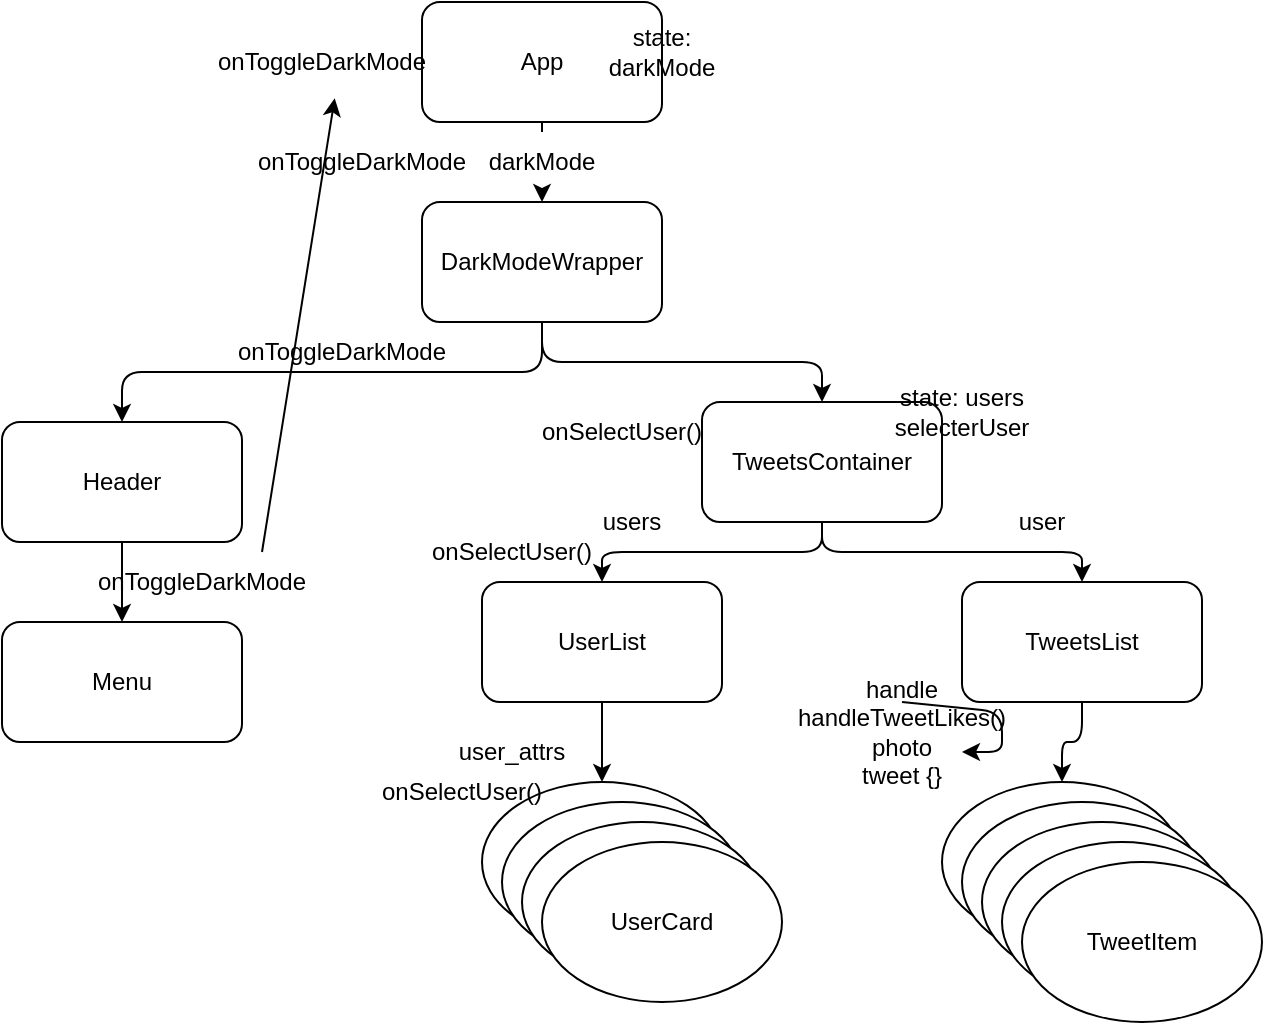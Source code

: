 <mxfile>
    <diagram id="ft0usUzbaGUcXeIrVQOW" name="Page-1">
        <mxGraphModel dx="657" dy="496" grid="1" gridSize="10" guides="1" tooltips="1" connect="1" arrows="1" fold="1" page="1" pageScale="1" pageWidth="850" pageHeight="1100" math="0" shadow="0">
            <root>
                <mxCell id="0"/>
                <mxCell id="1" parent="0"/>
                <mxCell id="19" style="edgeStyle=orthogonalEdgeStyle;html=1;exitX=0.5;exitY=1;exitDx=0;exitDy=0;entryX=0.5;entryY=0;entryDx=0;entryDy=0;startArrow=none;" edge="1" parent="1" source="28" target="3">
                    <mxGeometry relative="1" as="geometry"/>
                </mxCell>
                <mxCell id="2" value="App" style="rounded=1;whiteSpace=wrap;html=1;" vertex="1" parent="1">
                    <mxGeometry x="350" y="40" width="120" height="60" as="geometry"/>
                </mxCell>
                <mxCell id="20" style="edgeStyle=orthogonalEdgeStyle;html=1;exitX=0.5;exitY=1;exitDx=0;exitDy=0;entryX=0.5;entryY=0;entryDx=0;entryDy=0;" edge="1" parent="1" source="3" target="4">
                    <mxGeometry relative="1" as="geometry"/>
                </mxCell>
                <mxCell id="22" style="edgeStyle=orthogonalEdgeStyle;html=1;exitX=0.5;exitY=1;exitDx=0;exitDy=0;entryX=0.5;entryY=0;entryDx=0;entryDy=0;" edge="1" parent="1" source="3" target="6">
                    <mxGeometry relative="1" as="geometry"/>
                </mxCell>
                <mxCell id="3" value="DarkModeWrapper" style="rounded=1;whiteSpace=wrap;html=1;" vertex="1" parent="1">
                    <mxGeometry x="350" y="140" width="120" height="60" as="geometry"/>
                </mxCell>
                <mxCell id="21" style="edgeStyle=orthogonalEdgeStyle;html=1;exitX=0.5;exitY=1;exitDx=0;exitDy=0;entryX=0.5;entryY=0;entryDx=0;entryDy=0;" edge="1" parent="1" source="4" target="5">
                    <mxGeometry relative="1" as="geometry"/>
                </mxCell>
                <mxCell id="4" value="Header" style="rounded=1;whiteSpace=wrap;html=1;" vertex="1" parent="1">
                    <mxGeometry x="140" y="250" width="120" height="60" as="geometry"/>
                </mxCell>
                <mxCell id="5" value="Menu" style="rounded=1;whiteSpace=wrap;html=1;" vertex="1" parent="1">
                    <mxGeometry x="140" y="350" width="120" height="60" as="geometry"/>
                </mxCell>
                <mxCell id="23" style="edgeStyle=orthogonalEdgeStyle;html=1;exitX=0.5;exitY=1;exitDx=0;exitDy=0;entryX=0.5;entryY=0;entryDx=0;entryDy=0;" edge="1" parent="1" source="6" target="7">
                    <mxGeometry relative="1" as="geometry"/>
                </mxCell>
                <mxCell id="24" style="edgeStyle=orthogonalEdgeStyle;html=1;exitX=0.5;exitY=1;exitDx=0;exitDy=0;" edge="1" parent="1" source="6" target="8">
                    <mxGeometry relative="1" as="geometry"/>
                </mxCell>
                <mxCell id="6" value="TweetsContainer" style="rounded=1;whiteSpace=wrap;html=1;" vertex="1" parent="1">
                    <mxGeometry x="490" y="240" width="120" height="60" as="geometry"/>
                </mxCell>
                <mxCell id="25" style="edgeStyle=orthogonalEdgeStyle;html=1;exitX=0.5;exitY=1;exitDx=0;exitDy=0;entryX=0.5;entryY=0;entryDx=0;entryDy=0;" edge="1" parent="1" source="7" target="10">
                    <mxGeometry relative="1" as="geometry"/>
                </mxCell>
                <mxCell id="7" value="UserList" style="rounded=1;whiteSpace=wrap;html=1;" vertex="1" parent="1">
                    <mxGeometry x="380" y="330" width="120" height="60" as="geometry"/>
                </mxCell>
                <mxCell id="26" style="edgeStyle=orthogonalEdgeStyle;html=1;exitX=0.5;exitY=1;exitDx=0;exitDy=0;entryX=0.5;entryY=0;entryDx=0;entryDy=0;" edge="1" parent="1" source="8" target="14">
                    <mxGeometry relative="1" as="geometry"/>
                </mxCell>
                <mxCell id="8" value="TweetsList" style="rounded=1;whiteSpace=wrap;html=1;" vertex="1" parent="1">
                    <mxGeometry x="620" y="330" width="120" height="60" as="geometry"/>
                </mxCell>
                <mxCell id="10" value="UserCard" style="ellipse;whiteSpace=wrap;html=1;" vertex="1" parent="1">
                    <mxGeometry x="380" y="430" width="120" height="80" as="geometry"/>
                </mxCell>
                <mxCell id="11" value="UserCard" style="ellipse;whiteSpace=wrap;html=1;" vertex="1" parent="1">
                    <mxGeometry x="390" y="440" width="120" height="80" as="geometry"/>
                </mxCell>
                <mxCell id="12" value="UserCard" style="ellipse;whiteSpace=wrap;html=1;" vertex="1" parent="1">
                    <mxGeometry x="400" y="450" width="120" height="80" as="geometry"/>
                </mxCell>
                <mxCell id="13" value="UserCard" style="ellipse;whiteSpace=wrap;html=1;" vertex="1" parent="1">
                    <mxGeometry x="410" y="460" width="120" height="80" as="geometry"/>
                </mxCell>
                <mxCell id="14" value="TweetItem" style="ellipse;whiteSpace=wrap;html=1;" vertex="1" parent="1">
                    <mxGeometry x="610" y="430" width="120" height="80" as="geometry"/>
                </mxCell>
                <mxCell id="15" value="TweetItem" style="ellipse;whiteSpace=wrap;html=1;" vertex="1" parent="1">
                    <mxGeometry x="620" y="440" width="120" height="80" as="geometry"/>
                </mxCell>
                <mxCell id="16" value="TweetItem" style="ellipse;whiteSpace=wrap;html=1;" vertex="1" parent="1">
                    <mxGeometry x="630" y="450" width="120" height="80" as="geometry"/>
                </mxCell>
                <mxCell id="17" value="TweetItem" style="ellipse;whiteSpace=wrap;html=1;" vertex="1" parent="1">
                    <mxGeometry x="640" y="460" width="120" height="80" as="geometry"/>
                </mxCell>
                <mxCell id="18" value="TweetItem" style="ellipse;whiteSpace=wrap;html=1;" vertex="1" parent="1">
                    <mxGeometry x="650" y="470" width="120" height="80" as="geometry"/>
                </mxCell>
                <mxCell id="27" value="" style="edgeStyle=orthogonalEdgeStyle;html=1;exitX=0.5;exitY=1;exitDx=0;exitDy=0;entryX=0.5;entryY=0;entryDx=0;entryDy=0;endArrow=none;" edge="1" parent="1" source="2" target="28">
                    <mxGeometry relative="1" as="geometry">
                        <mxPoint x="410" y="100" as="sourcePoint"/>
                        <mxPoint x="410" y="140" as="targetPoint"/>
                    </mxGeometry>
                </mxCell>
                <mxCell id="28" value="darkMode" style="text;html=1;strokeColor=none;fillColor=none;align=center;verticalAlign=middle;whiteSpace=wrap;rounded=0;" vertex="1" parent="1">
                    <mxGeometry x="380" y="105" width="60" height="30" as="geometry"/>
                </mxCell>
                <mxCell id="29" value="state: darkMode" style="text;html=1;strokeColor=none;fillColor=none;align=center;verticalAlign=middle;whiteSpace=wrap;rounded=0;" vertex="1" parent="1">
                    <mxGeometry x="440" y="50" width="60" height="30" as="geometry"/>
                </mxCell>
                <mxCell id="30" value="state: users&lt;br&gt;selecterUser" style="text;html=1;strokeColor=none;fillColor=none;align=center;verticalAlign=middle;whiteSpace=wrap;rounded=0;" vertex="1" parent="1">
                    <mxGeometry x="590" y="230" width="60" height="30" as="geometry"/>
                </mxCell>
                <mxCell id="31" value="users" style="text;html=1;strokeColor=none;fillColor=none;align=center;verticalAlign=middle;whiteSpace=wrap;rounded=0;" vertex="1" parent="1">
                    <mxGeometry x="425" y="285" width="60" height="30" as="geometry"/>
                </mxCell>
                <mxCell id="33" value="user_attrs" style="text;html=1;strokeColor=none;fillColor=none;align=center;verticalAlign=middle;whiteSpace=wrap;rounded=0;" vertex="1" parent="1">
                    <mxGeometry x="365" y="400" width="60" height="30" as="geometry"/>
                </mxCell>
                <mxCell id="34" value="user" style="text;html=1;strokeColor=none;fillColor=none;align=center;verticalAlign=middle;whiteSpace=wrap;rounded=0;" vertex="1" parent="1">
                    <mxGeometry x="630" y="285" width="60" height="30" as="geometry"/>
                </mxCell>
                <mxCell id="35" value="handle&lt;br&gt;handleTweetLikes()&lt;br&gt;photo&lt;br&gt;tweet {}" style="text;html=1;strokeColor=none;fillColor=none;align=center;verticalAlign=middle;whiteSpace=wrap;rounded=0;" vertex="1" parent="1">
                    <mxGeometry x="560" y="390" width="60" height="30" as="geometry"/>
                </mxCell>
                <mxCell id="36" style="edgeStyle=orthogonalEdgeStyle;html=1;exitX=0.5;exitY=0;exitDx=0;exitDy=0;" edge="1" parent="1" source="35" target="35">
                    <mxGeometry relative="1" as="geometry"/>
                </mxCell>
                <mxCell id="37" value="onToggleDarkMode" style="text;html=1;strokeColor=none;fillColor=none;align=center;verticalAlign=middle;whiteSpace=wrap;rounded=0;" vertex="1" parent="1">
                    <mxGeometry x="270" y="55" width="60" height="30" as="geometry"/>
                </mxCell>
                <mxCell id="38" value="onToggleDarkMode" style="text;html=1;strokeColor=none;fillColor=none;align=center;verticalAlign=middle;whiteSpace=wrap;rounded=0;" vertex="1" parent="1">
                    <mxGeometry x="290" y="105" width="60" height="30" as="geometry"/>
                </mxCell>
                <mxCell id="39" value="onToggleDarkMode" style="text;html=1;strokeColor=none;fillColor=none;align=center;verticalAlign=middle;whiteSpace=wrap;rounded=0;" vertex="1" parent="1">
                    <mxGeometry x="280" y="200" width="60" height="30" as="geometry"/>
                </mxCell>
                <mxCell id="40" value="onToggleDarkMode" style="text;html=1;strokeColor=none;fillColor=none;align=center;verticalAlign=middle;whiteSpace=wrap;rounded=0;" vertex="1" parent="1">
                    <mxGeometry x="210" y="315" width="60" height="30" as="geometry"/>
                </mxCell>
                <mxCell id="41" value="onSelectUser()" style="text;html=1;strokeColor=none;fillColor=none;align=center;verticalAlign=middle;whiteSpace=wrap;rounded=0;" vertex="1" parent="1">
                    <mxGeometry x="420" y="240" width="60" height="30" as="geometry"/>
                </mxCell>
                <mxCell id="42" value="onSelectUser()" style="text;html=1;strokeColor=none;fillColor=none;align=center;verticalAlign=middle;whiteSpace=wrap;rounded=0;" vertex="1" parent="1">
                    <mxGeometry x="365" y="300" width="60" height="30" as="geometry"/>
                </mxCell>
                <mxCell id="43" value="onSelectUser()" style="text;html=1;strokeColor=none;fillColor=none;align=center;verticalAlign=middle;whiteSpace=wrap;rounded=0;" vertex="1" parent="1">
                    <mxGeometry x="340" y="420" width="60" height="30" as="geometry"/>
                </mxCell>
                <mxCell id="44" value="" style="endArrow=classic;html=1;exitX=1;exitY=0;exitDx=0;exitDy=0;entryX=0.606;entryY=1.106;entryDx=0;entryDy=0;entryPerimeter=0;" edge="1" parent="1" source="40" target="37">
                    <mxGeometry width="50" height="50" relative="1" as="geometry">
                        <mxPoint x="320" y="300" as="sourcePoint"/>
                        <mxPoint x="370" y="250" as="targetPoint"/>
                    </mxGeometry>
                </mxCell>
            </root>
        </mxGraphModel>
    </diagram>
</mxfile>